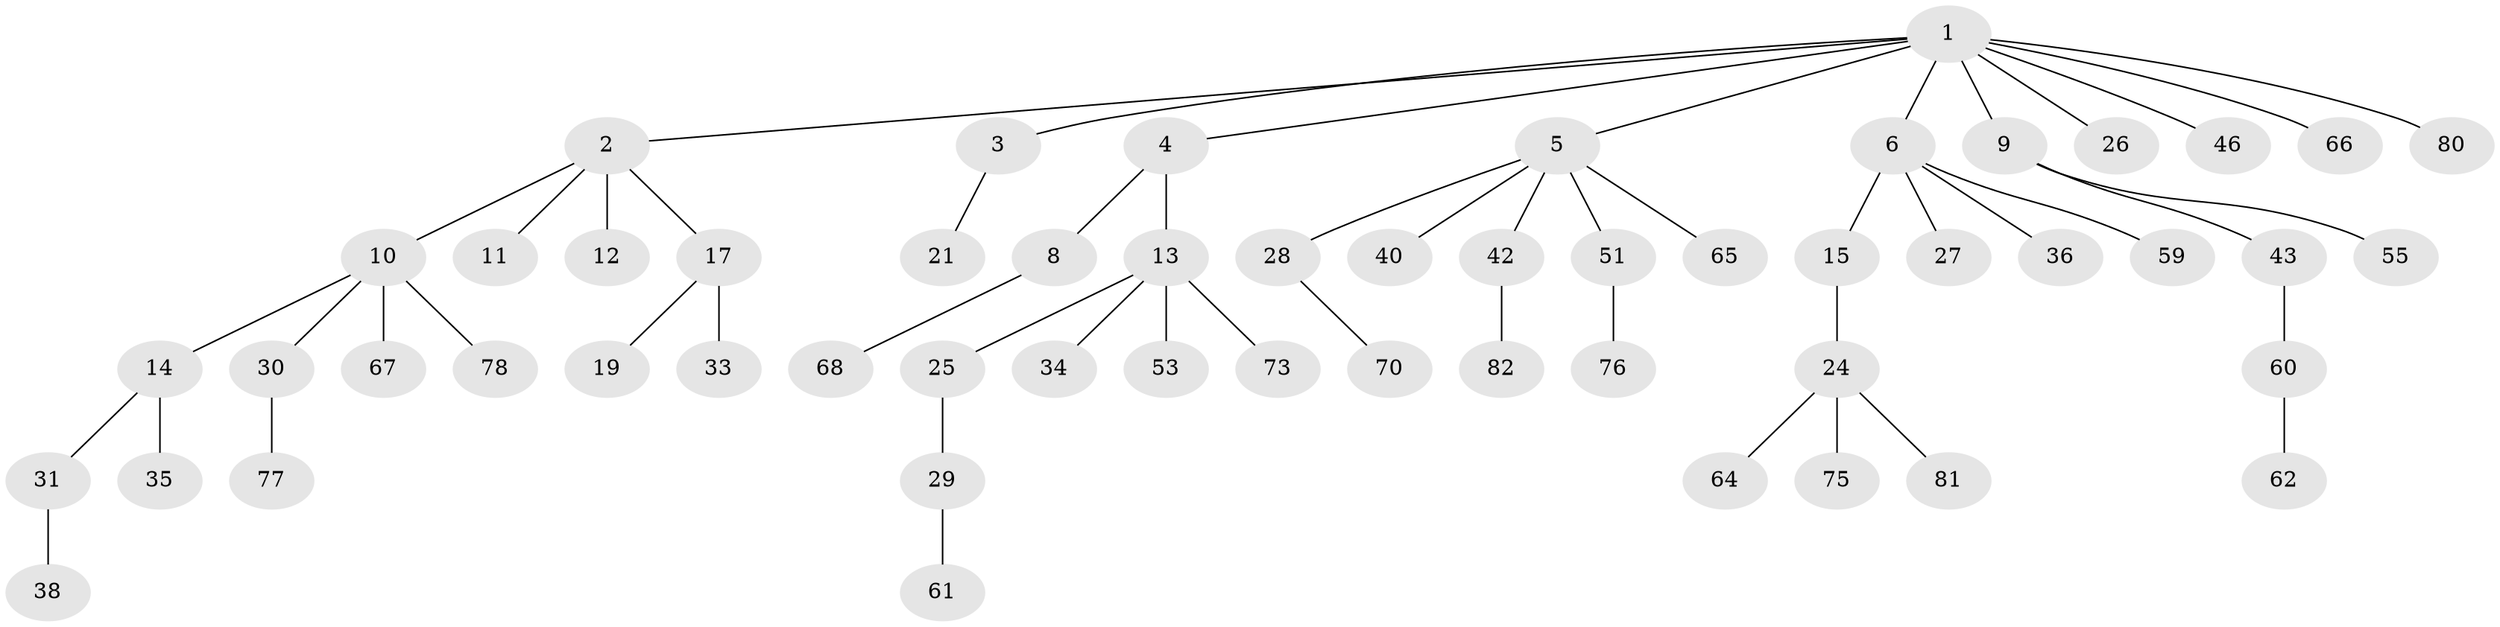 // Generated by graph-tools (version 1.1) at 2025/24/03/03/25 07:24:09]
// undirected, 55 vertices, 54 edges
graph export_dot {
graph [start="1"]
  node [color=gray90,style=filled];
  1 [super="+44"];
  2 [super="+7"];
  3 [super="+48"];
  4;
  5 [super="+22"];
  6 [super="+57"];
  8 [super="+41"];
  9 [super="+23"];
  10 [super="+16"];
  11 [super="+54"];
  12 [super="+50"];
  13 [super="+18"];
  14;
  15 [super="+52"];
  17 [super="+39"];
  19 [super="+20"];
  21 [super="+56"];
  24 [super="+47"];
  25;
  26;
  27;
  28 [super="+45"];
  29 [super="+49"];
  30 [super="+32"];
  31;
  33;
  34;
  35 [super="+72"];
  36 [super="+37"];
  38;
  40;
  42 [super="+79"];
  43 [super="+58"];
  46;
  51 [super="+71"];
  53;
  55;
  59 [super="+63"];
  60;
  61 [super="+69"];
  62;
  64;
  65 [super="+74"];
  66;
  67;
  68;
  70;
  73;
  75;
  76;
  77;
  78;
  80;
  81;
  82;
  1 -- 2;
  1 -- 3;
  1 -- 4;
  1 -- 5;
  1 -- 6;
  1 -- 9;
  1 -- 26;
  1 -- 46;
  1 -- 66;
  1 -- 80;
  2 -- 11;
  2 -- 12;
  2 -- 17;
  2 -- 10;
  3 -- 21;
  4 -- 8;
  4 -- 13;
  5 -- 65;
  5 -- 51;
  5 -- 40;
  5 -- 42;
  5 -- 28;
  6 -- 15;
  6 -- 27;
  6 -- 36;
  6 -- 59;
  8 -- 68;
  9 -- 43;
  9 -- 55;
  10 -- 14;
  10 -- 67;
  10 -- 78;
  10 -- 30;
  13 -- 34;
  13 -- 53;
  13 -- 73;
  13 -- 25;
  14 -- 31;
  14 -- 35;
  15 -- 24;
  17 -- 19;
  17 -- 33;
  24 -- 81;
  24 -- 75;
  24 -- 64;
  25 -- 29;
  28 -- 70;
  29 -- 61;
  30 -- 77;
  31 -- 38;
  42 -- 82;
  43 -- 60;
  51 -- 76;
  60 -- 62;
}
